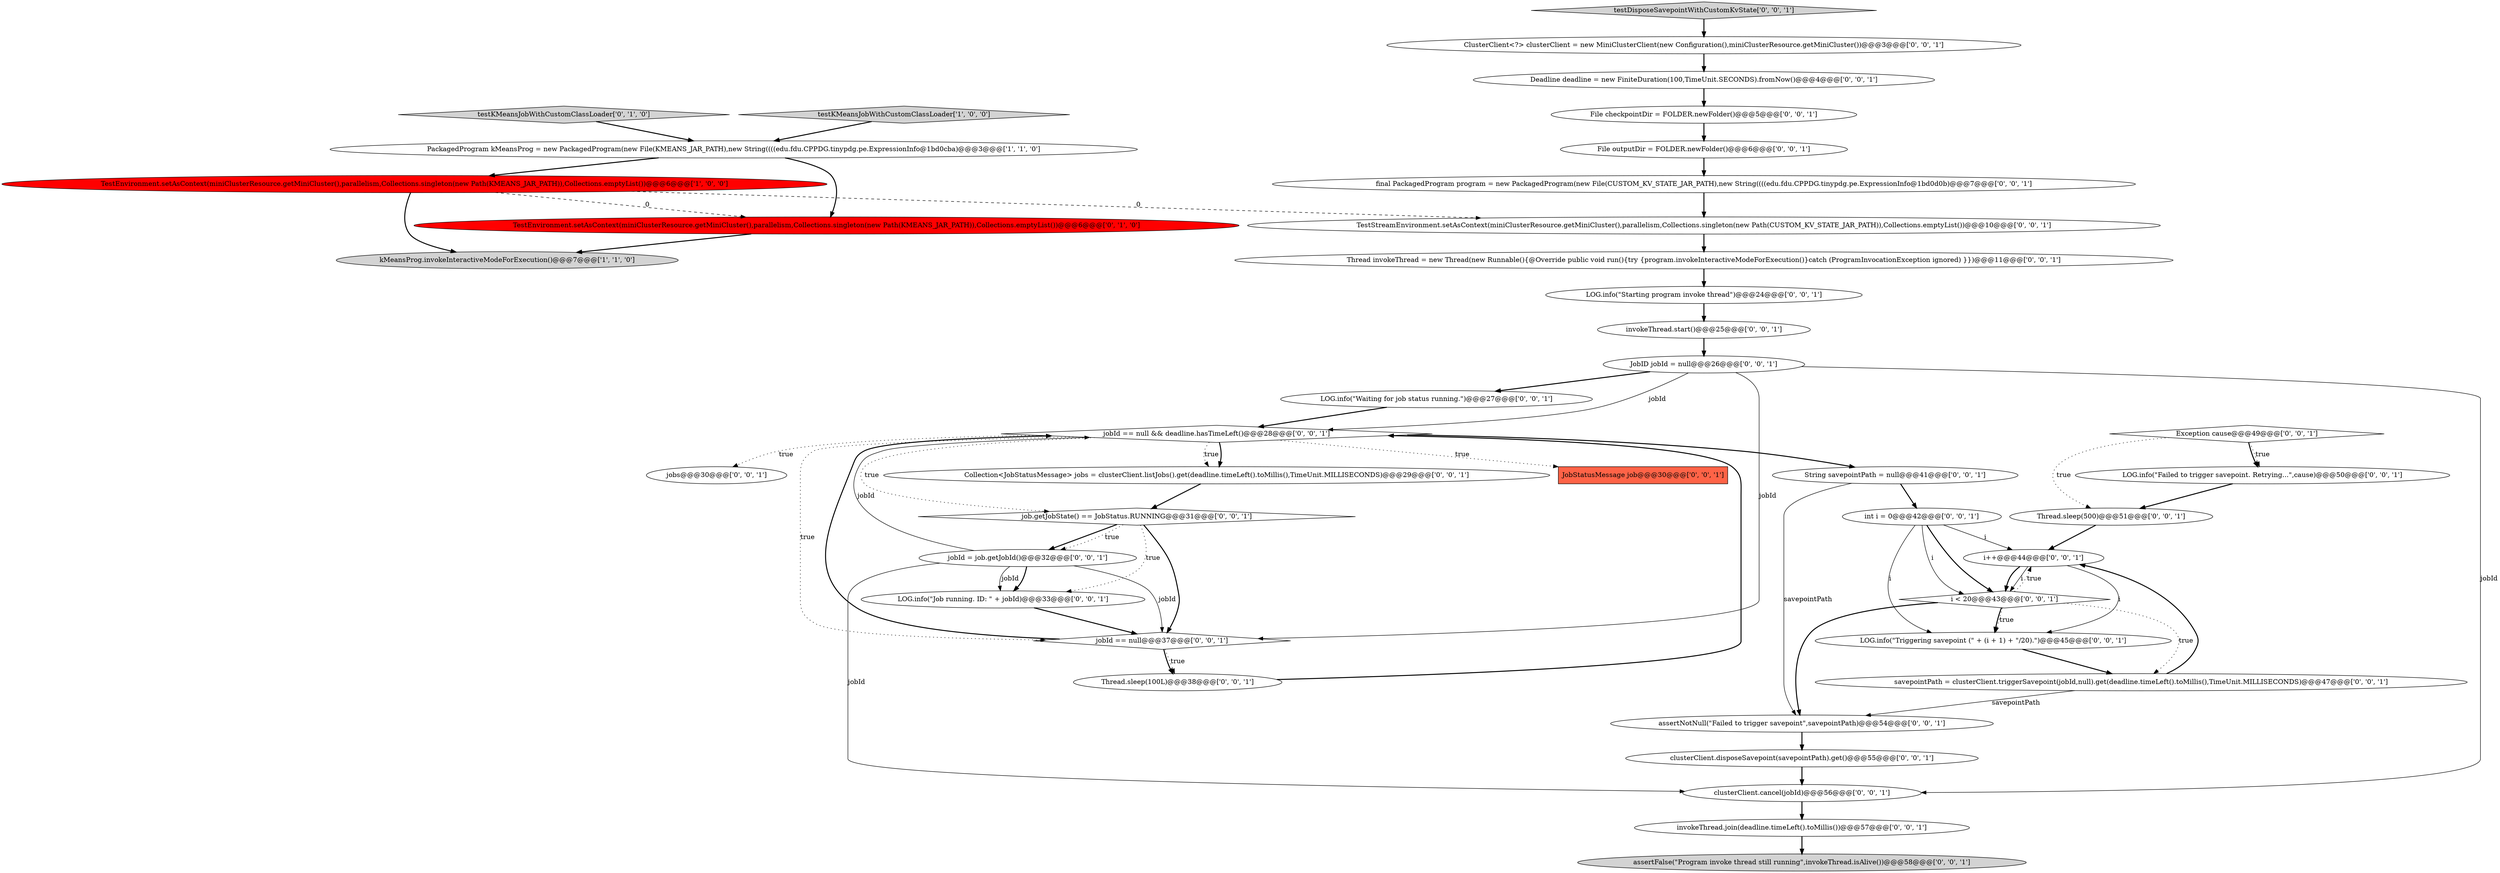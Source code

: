 digraph {
0 [style = filled, label = "TestEnvironment.setAsContext(miniClusterResource.getMiniCluster(),parallelism,Collections.singleton(new Path(KMEANS_JAR_PATH)),Collections.emptyList())@@@6@@@['1', '0', '0']", fillcolor = red, shape = ellipse image = "AAA1AAABBB1BBB"];
1 [style = filled, label = "kMeansProg.invokeInteractiveModeForExecution()@@@7@@@['1', '1', '0']", fillcolor = lightgray, shape = ellipse image = "AAA0AAABBB1BBB"];
39 [style = filled, label = "assertNotNull(\"Failed to trigger savepoint\",savepointPath)@@@54@@@['0', '0', '1']", fillcolor = white, shape = ellipse image = "AAA0AAABBB3BBB"];
3 [style = filled, label = "testKMeansJobWithCustomClassLoader['1', '0', '0']", fillcolor = lightgray, shape = diamond image = "AAA0AAABBB1BBB"];
33 [style = filled, label = "Deadline deadline = new FiniteDuration(100,TimeUnit.SECONDS).fromNow()@@@4@@@['0', '0', '1']", fillcolor = white, shape = ellipse image = "AAA0AAABBB3BBB"];
8 [style = filled, label = "JobStatusMessage job@@@30@@@['0', '0', '1']", fillcolor = tomato, shape = box image = "AAA0AAABBB3BBB"];
21 [style = filled, label = "assertFalse(\"Program invoke thread still running\",invokeThread.isAlive())@@@58@@@['0', '0', '1']", fillcolor = lightgray, shape = ellipse image = "AAA0AAABBB3BBB"];
13 [style = filled, label = "clusterClient.disposeSavepoint(savepointPath).get()@@@55@@@['0', '0', '1']", fillcolor = white, shape = ellipse image = "AAA0AAABBB3BBB"];
4 [style = filled, label = "TestEnvironment.setAsContext(miniClusterResource.getMiniCluster(),parallelism,Collections.singleton(new Path(KMEANS_JAR_PATH)),Collections.emptyList())@@@6@@@['0', '1', '0']", fillcolor = red, shape = ellipse image = "AAA1AAABBB2BBB"];
26 [style = filled, label = "i++@@@44@@@['0', '0', '1']", fillcolor = white, shape = ellipse image = "AAA0AAABBB3BBB"];
2 [style = filled, label = "PackagedProgram kMeansProg = new PackagedProgram(new File(KMEANS_JAR_PATH),new String((((edu.fdu.CPPDG.tinypdg.pe.ExpressionInfo@1bd0cba)@@@3@@@['1', '1', '0']", fillcolor = white, shape = ellipse image = "AAA0AAABBB1BBB"];
9 [style = filled, label = "i < 20@@@43@@@['0', '0', '1']", fillcolor = white, shape = diamond image = "AAA0AAABBB3BBB"];
35 [style = filled, label = "JobID jobId = null@@@26@@@['0', '0', '1']", fillcolor = white, shape = ellipse image = "AAA0AAABBB3BBB"];
6 [style = filled, label = "File outputDir = FOLDER.newFolder()@@@6@@@['0', '0', '1']", fillcolor = white, shape = ellipse image = "AAA0AAABBB3BBB"];
19 [style = filled, label = "ClusterClient<?> clusterClient = new MiniClusterClient(new Configuration(),miniClusterResource.getMiniCluster())@@@3@@@['0', '0', '1']", fillcolor = white, shape = ellipse image = "AAA0AAABBB3BBB"];
16 [style = filled, label = "jobId = job.getJobId()@@@32@@@['0', '0', '1']", fillcolor = white, shape = ellipse image = "AAA0AAABBB3BBB"];
18 [style = filled, label = "testDisposeSavepointWithCustomKvState['0', '0', '1']", fillcolor = lightgray, shape = diamond image = "AAA0AAABBB3BBB"];
5 [style = filled, label = "testKMeansJobWithCustomClassLoader['0', '1', '0']", fillcolor = lightgray, shape = diamond image = "AAA0AAABBB2BBB"];
14 [style = filled, label = "int i = 0@@@42@@@['0', '0', '1']", fillcolor = white, shape = ellipse image = "AAA0AAABBB3BBB"];
27 [style = filled, label = "job.getJobState() == JobStatus.RUNNING@@@31@@@['0', '0', '1']", fillcolor = white, shape = diamond image = "AAA0AAABBB3BBB"];
28 [style = filled, label = "savepointPath = clusterClient.triggerSavepoint(jobId,null).get(deadline.timeLeft().toMillis(),TimeUnit.MILLISECONDS)@@@47@@@['0', '0', '1']", fillcolor = white, shape = ellipse image = "AAA0AAABBB3BBB"];
22 [style = filled, label = "LOG.info(\"Waiting for job status running.\")@@@27@@@['0', '0', '1']", fillcolor = white, shape = ellipse image = "AAA0AAABBB3BBB"];
36 [style = filled, label = "Exception cause@@@49@@@['0', '0', '1']", fillcolor = white, shape = diamond image = "AAA0AAABBB3BBB"];
24 [style = filled, label = "String savepointPath = null@@@41@@@['0', '0', '1']", fillcolor = white, shape = ellipse image = "AAA0AAABBB3BBB"];
15 [style = filled, label = "File checkpointDir = FOLDER.newFolder()@@@5@@@['0', '0', '1']", fillcolor = white, shape = ellipse image = "AAA0AAABBB3BBB"];
7 [style = filled, label = "jobId == null && deadline.hasTimeLeft()@@@28@@@['0', '0', '1']", fillcolor = white, shape = diamond image = "AAA0AAABBB3BBB"];
17 [style = filled, label = "Collection<JobStatusMessage> jobs = clusterClient.listJobs().get(deadline.timeLeft().toMillis(),TimeUnit.MILLISECONDS)@@@29@@@['0', '0', '1']", fillcolor = white, shape = ellipse image = "AAA0AAABBB3BBB"];
30 [style = filled, label = "invokeThread.start()@@@25@@@['0', '0', '1']", fillcolor = white, shape = ellipse image = "AAA0AAABBB3BBB"];
23 [style = filled, label = "final PackagedProgram program = new PackagedProgram(new File(CUSTOM_KV_STATE_JAR_PATH),new String((((edu.fdu.CPPDG.tinypdg.pe.ExpressionInfo@1bd0d0b)@@@7@@@['0', '0', '1']", fillcolor = white, shape = ellipse image = "AAA0AAABBB3BBB"];
37 [style = filled, label = "clusterClient.cancel(jobId)@@@56@@@['0', '0', '1']", fillcolor = white, shape = ellipse image = "AAA0AAABBB3BBB"];
38 [style = filled, label = "Thread invokeThread = new Thread(new Runnable(){@Override public void run(){try {program.invokeInteractiveModeForExecution()}catch (ProgramInvocationException ignored) }})@@@11@@@['0', '0', '1']", fillcolor = white, shape = ellipse image = "AAA0AAABBB3BBB"];
40 [style = filled, label = "LOG.info(\"Starting program invoke thread\")@@@24@@@['0', '0', '1']", fillcolor = white, shape = ellipse image = "AAA0AAABBB3BBB"];
32 [style = filled, label = "LOG.info(\"Failed to trigger savepoint. Retrying...\",cause)@@@50@@@['0', '0', '1']", fillcolor = white, shape = ellipse image = "AAA0AAABBB3BBB"];
11 [style = filled, label = "Thread.sleep(100L)@@@38@@@['0', '0', '1']", fillcolor = white, shape = ellipse image = "AAA0AAABBB3BBB"];
10 [style = filled, label = "Thread.sleep(500)@@@51@@@['0', '0', '1']", fillcolor = white, shape = ellipse image = "AAA0AAABBB3BBB"];
20 [style = filled, label = "jobs@@@30@@@['0', '0', '1']", fillcolor = white, shape = ellipse image = "AAA0AAABBB3BBB"];
25 [style = filled, label = "LOG.info(\"Job running. ID: \" + jobId)@@@33@@@['0', '0', '1']", fillcolor = white, shape = ellipse image = "AAA0AAABBB3BBB"];
31 [style = filled, label = "LOG.info(\"Triggering savepoint (\" + (i + 1) + \"/20).\")@@@45@@@['0', '0', '1']", fillcolor = white, shape = ellipse image = "AAA0AAABBB3BBB"];
12 [style = filled, label = "invokeThread.join(deadline.timeLeft().toMillis())@@@57@@@['0', '0', '1']", fillcolor = white, shape = ellipse image = "AAA0AAABBB3BBB"];
29 [style = filled, label = "jobId == null@@@37@@@['0', '0', '1']", fillcolor = white, shape = diamond image = "AAA0AAABBB3BBB"];
34 [style = filled, label = "TestStreamEnvironment.setAsContext(miniClusterResource.getMiniCluster(),parallelism,Collections.singleton(new Path(CUSTOM_KV_STATE_JAR_PATH)),Collections.emptyList())@@@10@@@['0', '0', '1']", fillcolor = white, shape = ellipse image = "AAA0AAABBB3BBB"];
19->33 [style = bold, label=""];
9->26 [style = dotted, label="true"];
9->39 [style = bold, label=""];
7->17 [style = bold, label=""];
27->25 [style = dotted, label="true"];
16->7 [style = solid, label="jobId"];
33->15 [style = bold, label=""];
28->39 [style = solid, label="savepointPath"];
39->13 [style = bold, label=""];
12->21 [style = bold, label=""];
6->23 [style = bold, label=""];
35->22 [style = bold, label=""];
9->31 [style = bold, label=""];
18->19 [style = bold, label=""];
9->31 [style = dotted, label="true"];
26->9 [style = bold, label=""];
28->26 [style = bold, label=""];
16->25 [style = bold, label=""];
15->6 [style = bold, label=""];
36->32 [style = bold, label=""];
10->26 [style = bold, label=""];
36->32 [style = dotted, label="true"];
0->4 [style = dashed, label="0"];
25->29 [style = bold, label=""];
27->16 [style = bold, label=""];
2->4 [style = bold, label=""];
16->29 [style = solid, label="jobId"];
22->7 [style = bold, label=""];
32->10 [style = bold, label=""];
37->12 [style = bold, label=""];
24->14 [style = bold, label=""];
7->20 [style = dotted, label="true"];
36->10 [style = dotted, label="true"];
14->9 [style = solid, label="i"];
7->29 [style = dotted, label="true"];
13->37 [style = bold, label=""];
26->9 [style = solid, label="i"];
5->2 [style = bold, label=""];
7->24 [style = bold, label=""];
2->0 [style = bold, label=""];
16->25 [style = solid, label="jobId"];
26->31 [style = solid, label="i"];
30->35 [style = bold, label=""];
3->2 [style = bold, label=""];
35->37 [style = solid, label="jobId"];
0->1 [style = bold, label=""];
7->27 [style = dotted, label="true"];
23->34 [style = bold, label=""];
29->7 [style = bold, label=""];
16->37 [style = solid, label="jobId"];
14->31 [style = solid, label="i"];
40->30 [style = bold, label=""];
14->9 [style = bold, label=""];
4->1 [style = bold, label=""];
0->34 [style = dashed, label="0"];
31->28 [style = bold, label=""];
34->38 [style = bold, label=""];
17->27 [style = bold, label=""];
27->29 [style = bold, label=""];
38->40 [style = bold, label=""];
35->7 [style = solid, label="jobId"];
24->39 [style = solid, label="savepointPath"];
7->17 [style = dotted, label="true"];
7->8 [style = dotted, label="true"];
35->29 [style = solid, label="jobId"];
29->11 [style = bold, label=""];
11->7 [style = bold, label=""];
9->28 [style = dotted, label="true"];
29->11 [style = dotted, label="true"];
14->26 [style = solid, label="i"];
27->16 [style = dotted, label="true"];
}
